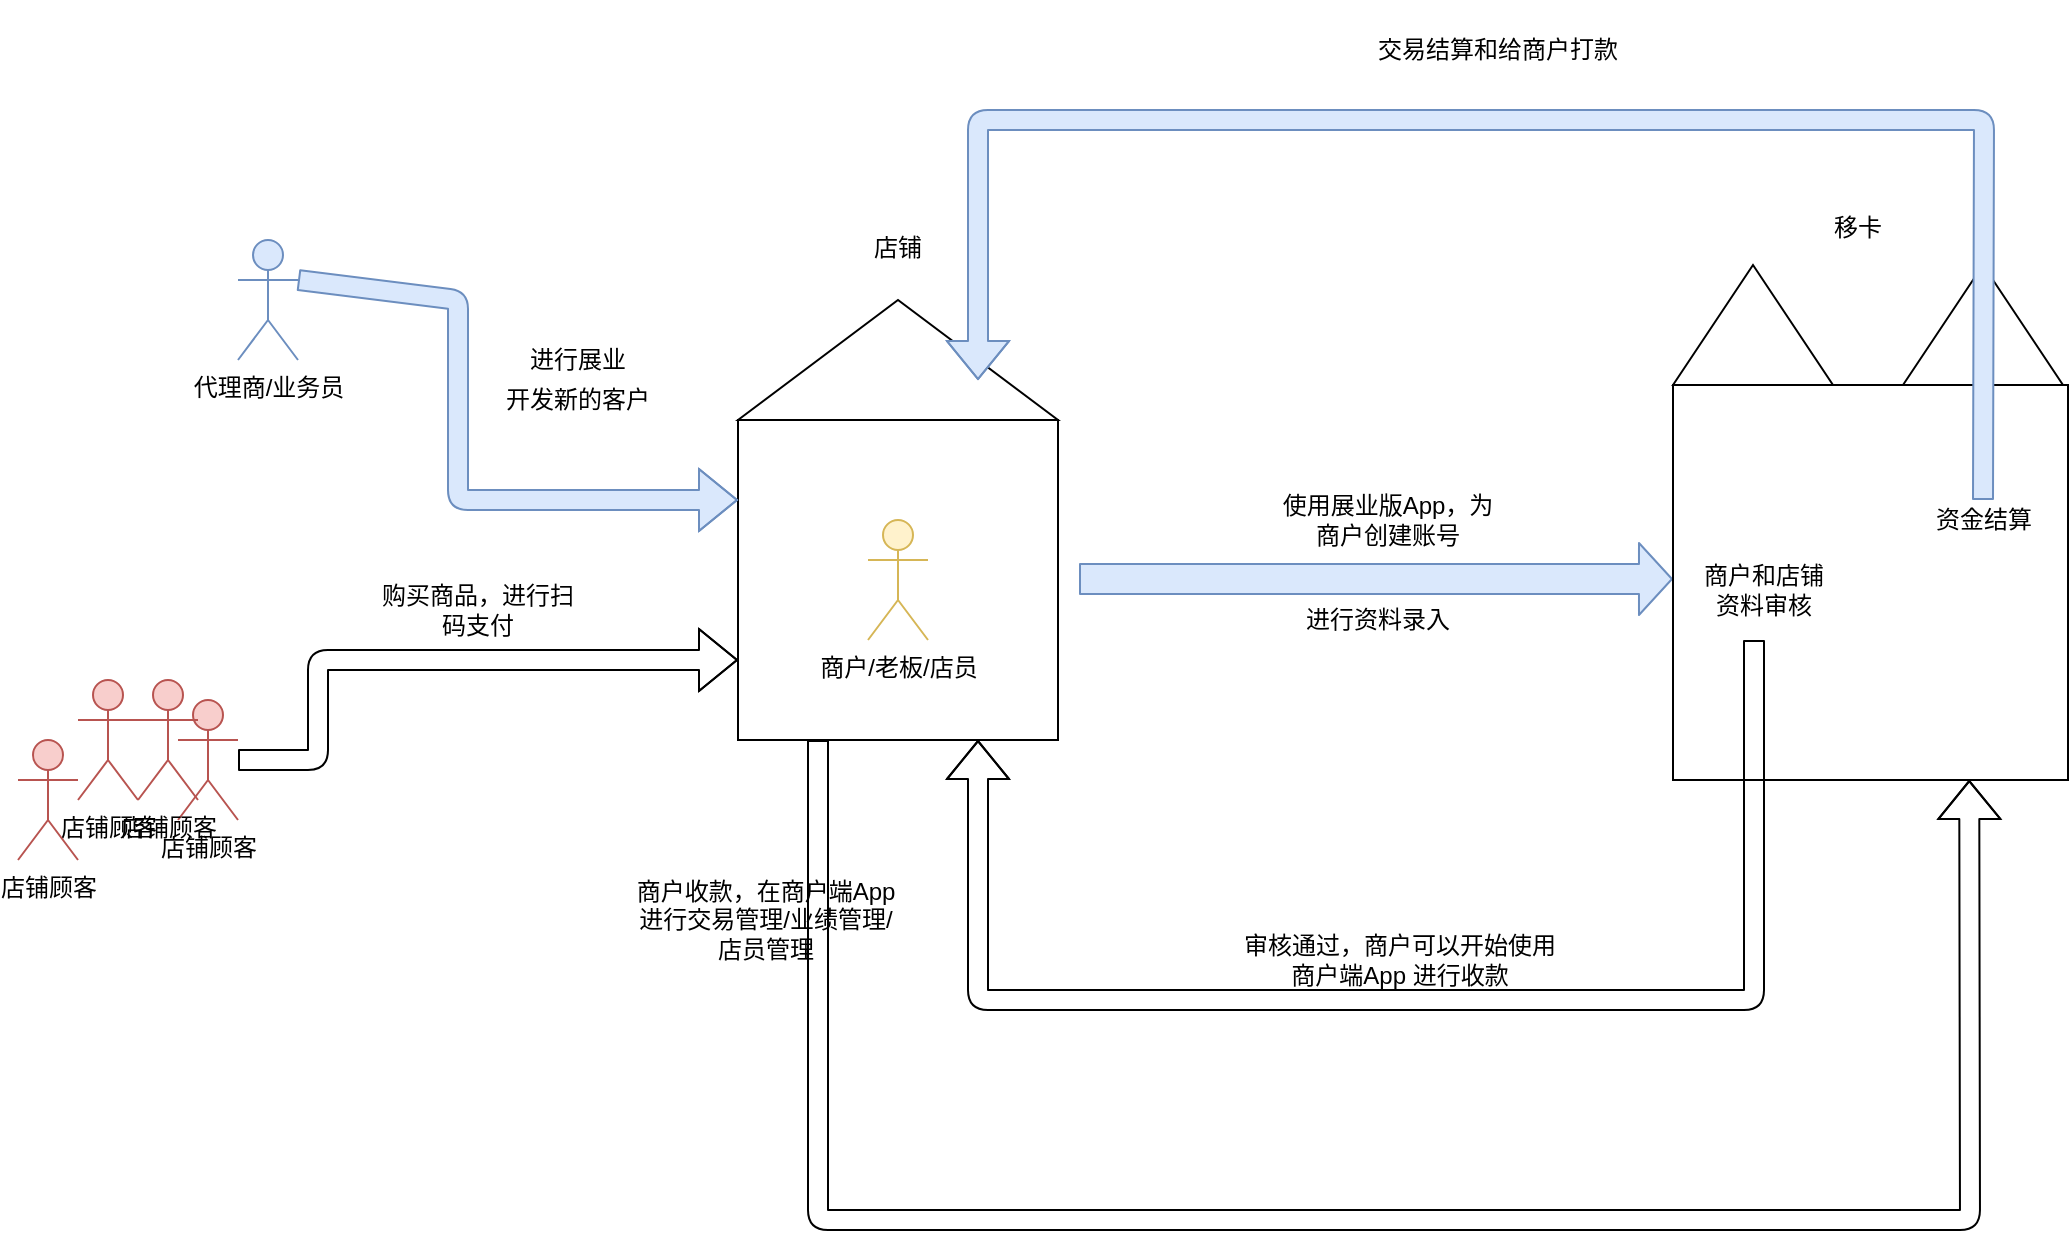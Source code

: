 <mxfile version="14.7.2" type="github">
  <diagram id="0S804YUggJSI9S3B3qrV" name="Page-1">
    <mxGraphModel dx="1554" dy="2044" grid="1" gridSize="10" guides="1" tooltips="1" connect="1" arrows="1" fold="1" page="1" pageScale="1" pageWidth="827" pageHeight="1169" math="0" shadow="0">
      <root>
        <mxCell id="0" />
        <mxCell id="1" parent="0" />
        <mxCell id="zqxzfRlf8cCUrf7EGi3x-2" value="" style="triangle;whiteSpace=wrap;html=1;direction=north;" vertex="1" parent="1">
          <mxGeometry x="470" y="80" width="160" height="60" as="geometry" />
        </mxCell>
        <mxCell id="zqxzfRlf8cCUrf7EGi3x-3" value="" style="whiteSpace=wrap;html=1;aspect=fixed;" vertex="1" parent="1">
          <mxGeometry x="470" y="140" width="160" height="160" as="geometry" />
        </mxCell>
        <mxCell id="zqxzfRlf8cCUrf7EGi3x-4" value="&lt;span style=&quot;font-family: &amp;#34;helvetica&amp;#34;&quot;&gt;代理商/业务员&lt;/span&gt;" style="shape=umlActor;verticalLabelPosition=bottom;verticalAlign=top;html=1;outlineConnect=0;fillColor=#dae8fc;strokeColor=#6c8ebf;" vertex="1" parent="1">
          <mxGeometry x="220" y="50" width="30" height="60" as="geometry" />
        </mxCell>
        <mxCell id="zqxzfRlf8cCUrf7EGi3x-9" value="&lt;font face=&quot;helvetica&quot;&gt;店铺&lt;/font&gt;" style="text;whiteSpace=wrap;html=1;align=center;" vertex="1" parent="1">
          <mxGeometry x="500" y="40" width="100" height="30" as="geometry" />
        </mxCell>
        <mxCell id="zqxzfRlf8cCUrf7EGi3x-12" value="商户/老板/店员" style="shape=umlActor;verticalLabelPosition=bottom;verticalAlign=top;html=1;outlineConnect=0;fillColor=#fff2cc;strokeColor=#d6b656;" vertex="1" parent="1">
          <mxGeometry x="535" y="190" width="30" height="60" as="geometry" />
        </mxCell>
        <mxCell id="zqxzfRlf8cCUrf7EGi3x-20" value="" style="shape=flexArrow;endArrow=classic;html=1;width=15;endSize=5.17;fillColor=#dae8fc;strokeColor=#6c8ebf;" edge="1" parent="1">
          <mxGeometry width="50" height="50" relative="1" as="geometry">
            <mxPoint x="640.5" y="219.5" as="sourcePoint" />
            <mxPoint x="937.5" y="219.5" as="targetPoint" />
          </mxGeometry>
        </mxCell>
        <mxCell id="zqxzfRlf8cCUrf7EGi3x-21" value="使用展业版App，为商户创建账号" style="text;html=1;strokeColor=none;fillColor=none;align=center;verticalAlign=middle;whiteSpace=wrap;rounded=0;" vertex="1" parent="1">
          <mxGeometry x="740" y="180" width="110" height="20" as="geometry" />
        </mxCell>
        <mxCell id="zqxzfRlf8cCUrf7EGi3x-22" value="进行资料录入" style="text;html=1;strokeColor=none;fillColor=none;align=center;verticalAlign=middle;whiteSpace=wrap;rounded=0;" vertex="1" parent="1">
          <mxGeometry x="740" y="230" width="100" height="20" as="geometry" />
        </mxCell>
        <mxCell id="zqxzfRlf8cCUrf7EGi3x-23" value="" style="whiteSpace=wrap;html=1;aspect=fixed;align=center;" vertex="1" parent="1">
          <mxGeometry x="937.5" y="122.5" width="197.5" height="197.5" as="geometry" />
        </mxCell>
        <mxCell id="zqxzfRlf8cCUrf7EGi3x-24" value="" style="triangle;whiteSpace=wrap;html=1;direction=north;" vertex="1" parent="1">
          <mxGeometry x="937.5" y="62.5" width="80" height="60" as="geometry" />
        </mxCell>
        <mxCell id="zqxzfRlf8cCUrf7EGi3x-25" value="" style="triangle;whiteSpace=wrap;html=1;direction=north;" vertex="1" parent="1">
          <mxGeometry x="1052.5" y="62.5" width="80" height="60" as="geometry" />
        </mxCell>
        <mxCell id="zqxzfRlf8cCUrf7EGi3x-26" value="&lt;font face=&quot;helvetica&quot;&gt;移卡&lt;/font&gt;" style="text;whiteSpace=wrap;html=1;align=center;" vertex="1" parent="1">
          <mxGeometry x="980" y="30" width="100" height="30" as="geometry" />
        </mxCell>
        <mxCell id="zqxzfRlf8cCUrf7EGi3x-27" value="商户和店铺资料审核" style="text;html=1;strokeColor=none;fillColor=none;align=center;verticalAlign=middle;whiteSpace=wrap;rounded=0;" vertex="1" parent="1">
          <mxGeometry x="947.5" y="200" width="70" height="50" as="geometry" />
        </mxCell>
        <mxCell id="zqxzfRlf8cCUrf7EGi3x-29" value="" style="shape=flexArrow;endArrow=classic;html=1;" edge="1" parent="1">
          <mxGeometry width="50" height="50" relative="1" as="geometry">
            <mxPoint x="978" y="250" as="sourcePoint" />
            <mxPoint x="590" y="300" as="targetPoint" />
            <Array as="points">
              <mxPoint x="978" y="430" />
              <mxPoint x="590" y="430" />
            </Array>
          </mxGeometry>
        </mxCell>
        <mxCell id="zqxzfRlf8cCUrf7EGi3x-30" value="审核通过，商户可以开始使用商户端App 进行收款" style="text;html=1;strokeColor=none;fillColor=none;align=center;verticalAlign=middle;whiteSpace=wrap;rounded=0;" vertex="1" parent="1">
          <mxGeometry x="722" y="400" width="158" height="20" as="geometry" />
        </mxCell>
        <mxCell id="zqxzfRlf8cCUrf7EGi3x-32" value="" style="shape=flexArrow;endArrow=classic;html=1;exitX=0.25;exitY=1;exitDx=0;exitDy=0;entryX=0.75;entryY=1;entryDx=0;entryDy=0;" edge="1" parent="1" source="zqxzfRlf8cCUrf7EGi3x-3" target="zqxzfRlf8cCUrf7EGi3x-23">
          <mxGeometry width="50" height="50" relative="1" as="geometry">
            <mxPoint x="490" y="390" as="sourcePoint" />
            <mxPoint x="510" y="510" as="targetPoint" />
            <Array as="points">
              <mxPoint x="510" y="540" />
              <mxPoint x="1086" y="540" />
            </Array>
          </mxGeometry>
        </mxCell>
        <mxCell id="zqxzfRlf8cCUrf7EGi3x-35" value="店铺顾客" style="shape=umlActor;verticalLabelPosition=bottom;verticalAlign=top;html=1;outlineConnect=0;fillColor=#f8cecc;strokeColor=#b85450;" vertex="1" parent="1">
          <mxGeometry x="190" y="280" width="30" height="60" as="geometry" />
        </mxCell>
        <mxCell id="zqxzfRlf8cCUrf7EGi3x-36" value="" style="shape=flexArrow;endArrow=classic;html=1;entryX=0;entryY=0.25;entryDx=0;entryDy=0;exitX=1;exitY=0.333;exitDx=0;exitDy=0;exitPerimeter=0;fillColor=#dae8fc;strokeColor=#6c8ebf;" edge="1" parent="1" source="zqxzfRlf8cCUrf7EGi3x-4" target="zqxzfRlf8cCUrf7EGi3x-3">
          <mxGeometry width="50" height="50" relative="1" as="geometry">
            <mxPoint x="320" y="80" as="sourcePoint" />
            <mxPoint x="390" y="80" as="targetPoint" />
            <Array as="points">
              <mxPoint x="330" y="80" />
              <mxPoint x="330" y="180" />
            </Array>
          </mxGeometry>
        </mxCell>
        <mxCell id="zqxzfRlf8cCUrf7EGi3x-37" value="进行展业" style="text;html=1;strokeColor=none;fillColor=none;align=center;verticalAlign=middle;whiteSpace=wrap;rounded=0;" vertex="1" parent="1">
          <mxGeometry x="340" y="100" width="100" height="20" as="geometry" />
        </mxCell>
        <mxCell id="zqxzfRlf8cCUrf7EGi3x-38" value="开发新的客户" style="text;html=1;strokeColor=none;fillColor=none;align=center;verticalAlign=middle;whiteSpace=wrap;rounded=0;" vertex="1" parent="1">
          <mxGeometry x="340" y="120" width="100" height="20" as="geometry" />
        </mxCell>
        <mxCell id="zqxzfRlf8cCUrf7EGi3x-39" value="" style="shape=flexArrow;endArrow=classic;html=1;entryX=0;entryY=0.75;entryDx=0;entryDy=0;" edge="1" parent="1" source="zqxzfRlf8cCUrf7EGi3x-35" target="zqxzfRlf8cCUrf7EGi3x-3">
          <mxGeometry width="50" height="50" relative="1" as="geometry">
            <mxPoint x="260" y="340" as="sourcePoint" />
            <mxPoint x="290" y="260" as="targetPoint" />
            <Array as="points">
              <mxPoint x="260" y="310" />
              <mxPoint x="260" y="260" />
            </Array>
          </mxGeometry>
        </mxCell>
        <mxCell id="zqxzfRlf8cCUrf7EGi3x-40" value="购买商品，进行扫码支付" style="text;html=1;strokeColor=none;fillColor=none;align=center;verticalAlign=middle;whiteSpace=wrap;rounded=0;" vertex="1" parent="1">
          <mxGeometry x="290" y="225" width="100" height="20" as="geometry" />
        </mxCell>
        <mxCell id="zqxzfRlf8cCUrf7EGi3x-41" value="商户收款，在商户端App进行交易管理/业绩管理/店员管理" style="text;html=1;strokeColor=none;fillColor=none;align=center;verticalAlign=middle;whiteSpace=wrap;rounded=0;" vertex="1" parent="1">
          <mxGeometry x="414" y="340" width="140" height="100" as="geometry" />
        </mxCell>
        <mxCell id="zqxzfRlf8cCUrf7EGi3x-42" value="资金结算" style="text;html=1;strokeColor=none;fillColor=none;align=center;verticalAlign=middle;whiteSpace=wrap;rounded=0;" vertex="1" parent="1">
          <mxGeometry x="1057.5" y="180" width="70" height="20" as="geometry" />
        </mxCell>
        <mxCell id="zqxzfRlf8cCUrf7EGi3x-43" value="" style="shape=flexArrow;endArrow=classic;html=1;exitX=0.5;exitY=0;exitDx=0;exitDy=0;entryX=0.333;entryY=0.75;entryDx=0;entryDy=0;entryPerimeter=0;fillColor=#dae8fc;strokeColor=#6c8ebf;" edge="1" parent="1" source="zqxzfRlf8cCUrf7EGi3x-42" target="zqxzfRlf8cCUrf7EGi3x-2">
          <mxGeometry width="50" height="50" relative="1" as="geometry">
            <mxPoint x="520" y="310" as="sourcePoint" />
            <mxPoint x="1095.625" y="330" as="targetPoint" />
            <Array as="points">
              <mxPoint x="1093" y="-10" />
              <mxPoint x="590" y="-10" />
            </Array>
          </mxGeometry>
        </mxCell>
        <mxCell id="zqxzfRlf8cCUrf7EGi3x-44" value="交易结算和给商户打款" style="text;html=1;strokeColor=none;fillColor=none;align=center;verticalAlign=middle;whiteSpace=wrap;rounded=0;" vertex="1" parent="1">
          <mxGeometry x="780" y="-70" width="140" height="50" as="geometry" />
        </mxCell>
        <mxCell id="zqxzfRlf8cCUrf7EGi3x-45" value="店铺顾客" style="shape=umlActor;verticalLabelPosition=bottom;verticalAlign=top;html=1;outlineConnect=0;fillColor=#f8cecc;strokeColor=#b85450;" vertex="1" parent="1">
          <mxGeometry x="170" y="270" width="30" height="60" as="geometry" />
        </mxCell>
        <mxCell id="zqxzfRlf8cCUrf7EGi3x-46" value="店铺顾客" style="shape=umlActor;verticalLabelPosition=bottom;verticalAlign=top;html=1;outlineConnect=0;fillColor=#f8cecc;strokeColor=#b85450;" vertex="1" parent="1">
          <mxGeometry x="140" y="270" width="30" height="60" as="geometry" />
        </mxCell>
        <mxCell id="zqxzfRlf8cCUrf7EGi3x-47" value="店铺顾客" style="shape=umlActor;verticalLabelPosition=bottom;verticalAlign=top;html=1;outlineConnect=0;fillColor=#f8cecc;strokeColor=#b85450;" vertex="1" parent="1">
          <mxGeometry x="110" y="300" width="30" height="60" as="geometry" />
        </mxCell>
      </root>
    </mxGraphModel>
  </diagram>
</mxfile>
